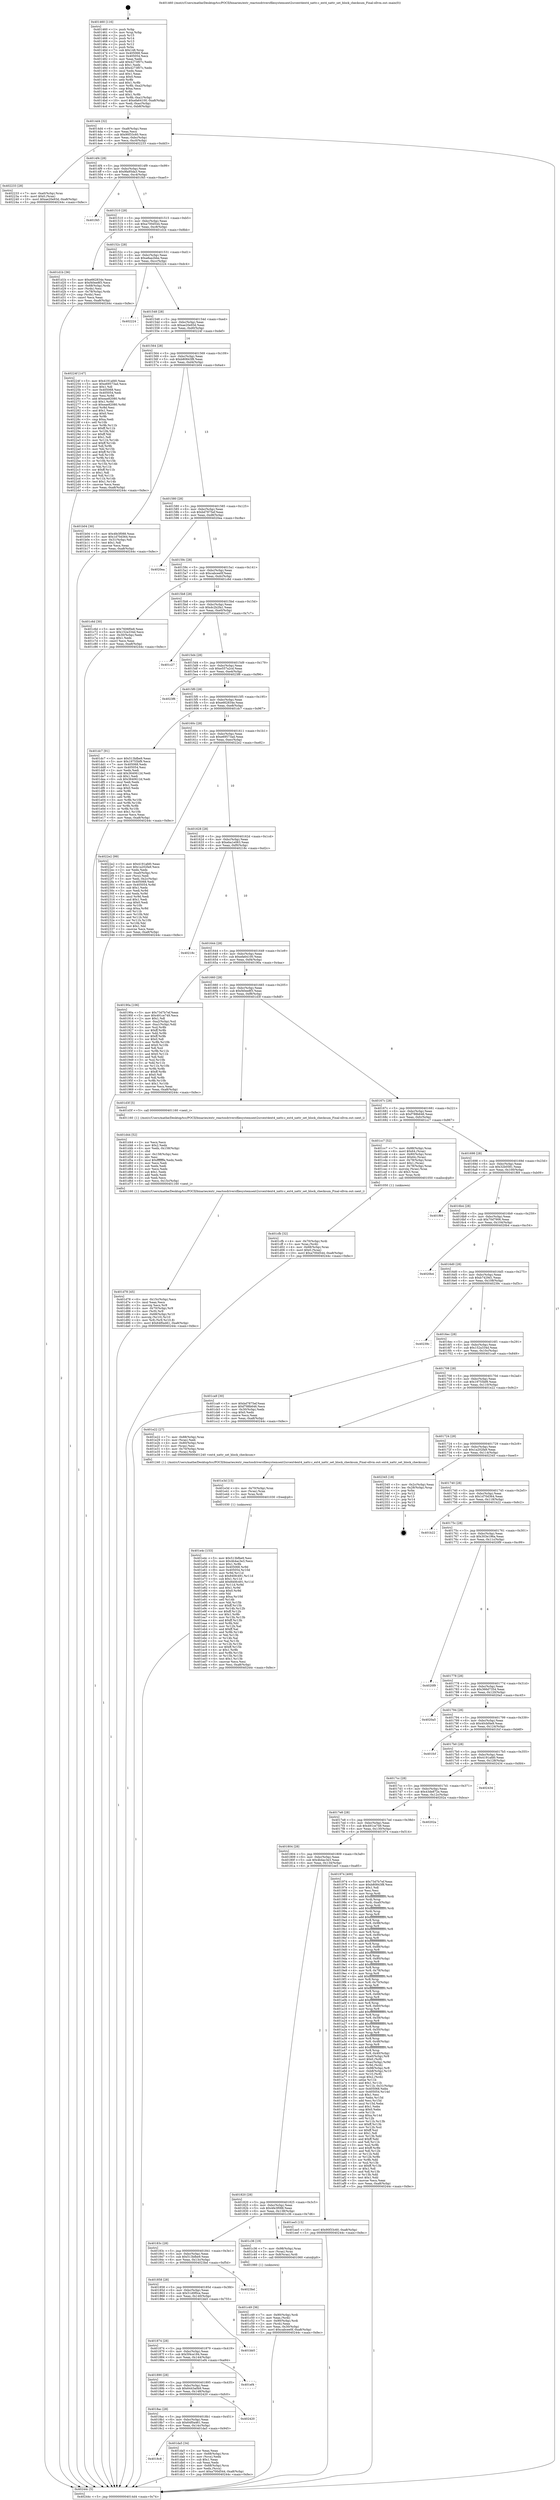digraph "0x401460" {
  label = "0x401460 (/mnt/c/Users/mathe/Desktop/tcc/POCII/binaries/extr_reactosdriversfilesystemsext2srcext4ext4_xattr.c_ext4_xattr_set_block_checksum_Final-ollvm.out::main(0))"
  labelloc = "t"
  node[shape=record]

  Entry [label="",width=0.3,height=0.3,shape=circle,fillcolor=black,style=filled]
  "0x4014d4" [label="{
     0x4014d4 [32]\l
     | [instrs]\l
     &nbsp;&nbsp;0x4014d4 \<+6\>: mov -0xa8(%rbp),%eax\l
     &nbsp;&nbsp;0x4014da \<+2\>: mov %eax,%ecx\l
     &nbsp;&nbsp;0x4014dc \<+6\>: sub $0x90f33c60,%ecx\l
     &nbsp;&nbsp;0x4014e2 \<+6\>: mov %eax,-0xbc(%rbp)\l
     &nbsp;&nbsp;0x4014e8 \<+6\>: mov %ecx,-0xc0(%rbp)\l
     &nbsp;&nbsp;0x4014ee \<+6\>: je 0000000000402233 \<main+0xdd3\>\l
  }"]
  "0x402233" [label="{
     0x402233 [28]\l
     | [instrs]\l
     &nbsp;&nbsp;0x402233 \<+7\>: mov -0xa0(%rbp),%rax\l
     &nbsp;&nbsp;0x40223a \<+6\>: movl $0x0,(%rax)\l
     &nbsp;&nbsp;0x402240 \<+10\>: movl $0xae20e93d,-0xa8(%rbp)\l
     &nbsp;&nbsp;0x40224a \<+5\>: jmp 000000000040244c \<main+0xfec\>\l
  }"]
  "0x4014f4" [label="{
     0x4014f4 [28]\l
     | [instrs]\l
     &nbsp;&nbsp;0x4014f4 \<+5\>: jmp 00000000004014f9 \<main+0x99\>\l
     &nbsp;&nbsp;0x4014f9 \<+6\>: mov -0xbc(%rbp),%eax\l
     &nbsp;&nbsp;0x4014ff \<+5\>: sub $0x9fa95da3,%eax\l
     &nbsp;&nbsp;0x401504 \<+6\>: mov %eax,-0xc4(%rbp)\l
     &nbsp;&nbsp;0x40150a \<+6\>: je 0000000000401f45 \<main+0xae5\>\l
  }"]
  Exit [label="",width=0.3,height=0.3,shape=circle,fillcolor=black,style=filled,peripheries=2]
  "0x401f45" [label="{
     0x401f45\l
  }", style=dashed]
  "0x401510" [label="{
     0x401510 [28]\l
     | [instrs]\l
     &nbsp;&nbsp;0x401510 \<+5\>: jmp 0000000000401515 \<main+0xb5\>\l
     &nbsp;&nbsp;0x401515 \<+6\>: mov -0xbc(%rbp),%eax\l
     &nbsp;&nbsp;0x40151b \<+5\>: sub $0xa700d544,%eax\l
     &nbsp;&nbsp;0x401520 \<+6\>: mov %eax,-0xc8(%rbp)\l
     &nbsp;&nbsp;0x401526 \<+6\>: je 0000000000401d1b \<main+0x8bb\>\l
  }"]
  "0x401e4c" [label="{
     0x401e4c [153]\l
     | [instrs]\l
     &nbsp;&nbsp;0x401e4c \<+5\>: mov $0x513bfbe9,%esi\l
     &nbsp;&nbsp;0x401e51 \<+5\>: mov $0x4b4ac3e3,%ecx\l
     &nbsp;&nbsp;0x401e56 \<+3\>: mov $0x1,%r8b\l
     &nbsp;&nbsp;0x401e59 \<+8\>: mov 0x405068,%r9d\l
     &nbsp;&nbsp;0x401e61 \<+8\>: mov 0x405054,%r10d\l
     &nbsp;&nbsp;0x401e69 \<+3\>: mov %r9d,%r11d\l
     &nbsp;&nbsp;0x401e6c \<+7\>: sub $0x840fc491,%r11d\l
     &nbsp;&nbsp;0x401e73 \<+4\>: sub $0x1,%r11d\l
     &nbsp;&nbsp;0x401e77 \<+7\>: add $0x840fc491,%r11d\l
     &nbsp;&nbsp;0x401e7e \<+4\>: imul %r11d,%r9d\l
     &nbsp;&nbsp;0x401e82 \<+4\>: and $0x1,%r9d\l
     &nbsp;&nbsp;0x401e86 \<+4\>: cmp $0x0,%r9d\l
     &nbsp;&nbsp;0x401e8a \<+3\>: sete %bl\l
     &nbsp;&nbsp;0x401e8d \<+4\>: cmp $0xa,%r10d\l
     &nbsp;&nbsp;0x401e91 \<+4\>: setl %r14b\l
     &nbsp;&nbsp;0x401e95 \<+3\>: mov %bl,%r15b\l
     &nbsp;&nbsp;0x401e98 \<+4\>: xor $0xff,%r15b\l
     &nbsp;&nbsp;0x401e9c \<+3\>: mov %r14b,%r12b\l
     &nbsp;&nbsp;0x401e9f \<+4\>: xor $0xff,%r12b\l
     &nbsp;&nbsp;0x401ea3 \<+4\>: xor $0x1,%r8b\l
     &nbsp;&nbsp;0x401ea7 \<+3\>: mov %r15b,%r13b\l
     &nbsp;&nbsp;0x401eaa \<+4\>: and $0xff,%r13b\l
     &nbsp;&nbsp;0x401eae \<+3\>: and %r8b,%bl\l
     &nbsp;&nbsp;0x401eb1 \<+3\>: mov %r12b,%al\l
     &nbsp;&nbsp;0x401eb4 \<+2\>: and $0xff,%al\l
     &nbsp;&nbsp;0x401eb6 \<+3\>: and %r8b,%r14b\l
     &nbsp;&nbsp;0x401eb9 \<+3\>: or %bl,%r13b\l
     &nbsp;&nbsp;0x401ebc \<+3\>: or %r14b,%al\l
     &nbsp;&nbsp;0x401ebf \<+3\>: xor %al,%r13b\l
     &nbsp;&nbsp;0x401ec2 \<+3\>: or %r12b,%r15b\l
     &nbsp;&nbsp;0x401ec5 \<+4\>: xor $0xff,%r15b\l
     &nbsp;&nbsp;0x401ec9 \<+4\>: or $0x1,%r8b\l
     &nbsp;&nbsp;0x401ecd \<+3\>: and %r8b,%r15b\l
     &nbsp;&nbsp;0x401ed0 \<+3\>: or %r15b,%r13b\l
     &nbsp;&nbsp;0x401ed3 \<+4\>: test $0x1,%r13b\l
     &nbsp;&nbsp;0x401ed7 \<+3\>: cmovne %ecx,%esi\l
     &nbsp;&nbsp;0x401eda \<+6\>: mov %esi,-0xa8(%rbp)\l
     &nbsp;&nbsp;0x401ee0 \<+5\>: jmp 000000000040244c \<main+0xfec\>\l
  }"]
  "0x401d1b" [label="{
     0x401d1b [36]\l
     | [instrs]\l
     &nbsp;&nbsp;0x401d1b \<+5\>: mov $0xe662834e,%eax\l
     &nbsp;&nbsp;0x401d20 \<+5\>: mov $0xf40ee8f3,%ecx\l
     &nbsp;&nbsp;0x401d25 \<+4\>: mov -0x68(%rbp),%rdx\l
     &nbsp;&nbsp;0x401d29 \<+2\>: mov (%rdx),%esi\l
     &nbsp;&nbsp;0x401d2b \<+4\>: mov -0x78(%rbp),%rdx\l
     &nbsp;&nbsp;0x401d2f \<+2\>: cmp (%rdx),%esi\l
     &nbsp;&nbsp;0x401d31 \<+3\>: cmovl %ecx,%eax\l
     &nbsp;&nbsp;0x401d34 \<+6\>: mov %eax,-0xa8(%rbp)\l
     &nbsp;&nbsp;0x401d3a \<+5\>: jmp 000000000040244c \<main+0xfec\>\l
  }"]
  "0x40152c" [label="{
     0x40152c [28]\l
     | [instrs]\l
     &nbsp;&nbsp;0x40152c \<+5\>: jmp 0000000000401531 \<main+0xd1\>\l
     &nbsp;&nbsp;0x401531 \<+6\>: mov -0xbc(%rbp),%eax\l
     &nbsp;&nbsp;0x401537 \<+5\>: sub $0xa8aa2bbe,%eax\l
     &nbsp;&nbsp;0x40153c \<+6\>: mov %eax,-0xcc(%rbp)\l
     &nbsp;&nbsp;0x401542 \<+6\>: je 0000000000402224 \<main+0xdc4\>\l
  }"]
  "0x401e3d" [label="{
     0x401e3d [15]\l
     | [instrs]\l
     &nbsp;&nbsp;0x401e3d \<+4\>: mov -0x70(%rbp),%rax\l
     &nbsp;&nbsp;0x401e41 \<+3\>: mov (%rax),%rax\l
     &nbsp;&nbsp;0x401e44 \<+3\>: mov %rax,%rdi\l
     &nbsp;&nbsp;0x401e47 \<+5\>: call 0000000000401030 \<free@plt\>\l
     | [calls]\l
     &nbsp;&nbsp;0x401030 \{1\} (unknown)\l
  }"]
  "0x402224" [label="{
     0x402224\l
  }", style=dashed]
  "0x401548" [label="{
     0x401548 [28]\l
     | [instrs]\l
     &nbsp;&nbsp;0x401548 \<+5\>: jmp 000000000040154d \<main+0xed\>\l
     &nbsp;&nbsp;0x40154d \<+6\>: mov -0xbc(%rbp),%eax\l
     &nbsp;&nbsp;0x401553 \<+5\>: sub $0xae20e93d,%eax\l
     &nbsp;&nbsp;0x401558 \<+6\>: mov %eax,-0xd0(%rbp)\l
     &nbsp;&nbsp;0x40155e \<+6\>: je 000000000040224f \<main+0xdef\>\l
  }"]
  "0x4018c8" [label="{
     0x4018c8\l
  }", style=dashed]
  "0x40224f" [label="{
     0x40224f [147]\l
     | [instrs]\l
     &nbsp;&nbsp;0x40224f \<+5\>: mov $0x4191afd0,%eax\l
     &nbsp;&nbsp;0x402254 \<+5\>: mov $0xe69573ad,%ecx\l
     &nbsp;&nbsp;0x402259 \<+2\>: mov $0x1,%dl\l
     &nbsp;&nbsp;0x40225b \<+7\>: mov 0x405068,%esi\l
     &nbsp;&nbsp;0x402262 \<+7\>: mov 0x405054,%edi\l
     &nbsp;&nbsp;0x402269 \<+3\>: mov %esi,%r8d\l
     &nbsp;&nbsp;0x40226c \<+7\>: add $0xeae82080,%r8d\l
     &nbsp;&nbsp;0x402273 \<+4\>: sub $0x1,%r8d\l
     &nbsp;&nbsp;0x402277 \<+7\>: sub $0xeae82080,%r8d\l
     &nbsp;&nbsp;0x40227e \<+4\>: imul %r8d,%esi\l
     &nbsp;&nbsp;0x402282 \<+3\>: and $0x1,%esi\l
     &nbsp;&nbsp;0x402285 \<+3\>: cmp $0x0,%esi\l
     &nbsp;&nbsp;0x402288 \<+4\>: sete %r9b\l
     &nbsp;&nbsp;0x40228c \<+3\>: cmp $0xa,%edi\l
     &nbsp;&nbsp;0x40228f \<+4\>: setl %r10b\l
     &nbsp;&nbsp;0x402293 \<+3\>: mov %r9b,%r11b\l
     &nbsp;&nbsp;0x402296 \<+4\>: xor $0xff,%r11b\l
     &nbsp;&nbsp;0x40229a \<+3\>: mov %r10b,%bl\l
     &nbsp;&nbsp;0x40229d \<+3\>: xor $0xff,%bl\l
     &nbsp;&nbsp;0x4022a0 \<+3\>: xor $0x1,%dl\l
     &nbsp;&nbsp;0x4022a3 \<+3\>: mov %r11b,%r14b\l
     &nbsp;&nbsp;0x4022a6 \<+4\>: and $0xff,%r14b\l
     &nbsp;&nbsp;0x4022aa \<+3\>: and %dl,%r9b\l
     &nbsp;&nbsp;0x4022ad \<+3\>: mov %bl,%r15b\l
     &nbsp;&nbsp;0x4022b0 \<+4\>: and $0xff,%r15b\l
     &nbsp;&nbsp;0x4022b4 \<+3\>: and %dl,%r10b\l
     &nbsp;&nbsp;0x4022b7 \<+3\>: or %r9b,%r14b\l
     &nbsp;&nbsp;0x4022ba \<+3\>: or %r10b,%r15b\l
     &nbsp;&nbsp;0x4022bd \<+3\>: xor %r15b,%r14b\l
     &nbsp;&nbsp;0x4022c0 \<+3\>: or %bl,%r11b\l
     &nbsp;&nbsp;0x4022c3 \<+4\>: xor $0xff,%r11b\l
     &nbsp;&nbsp;0x4022c7 \<+3\>: or $0x1,%dl\l
     &nbsp;&nbsp;0x4022ca \<+3\>: and %dl,%r11b\l
     &nbsp;&nbsp;0x4022cd \<+3\>: or %r11b,%r14b\l
     &nbsp;&nbsp;0x4022d0 \<+4\>: test $0x1,%r14b\l
     &nbsp;&nbsp;0x4022d4 \<+3\>: cmovne %ecx,%eax\l
     &nbsp;&nbsp;0x4022d7 \<+6\>: mov %eax,-0xa8(%rbp)\l
     &nbsp;&nbsp;0x4022dd \<+5\>: jmp 000000000040244c \<main+0xfec\>\l
  }"]
  "0x401564" [label="{
     0x401564 [28]\l
     | [instrs]\l
     &nbsp;&nbsp;0x401564 \<+5\>: jmp 0000000000401569 \<main+0x109\>\l
     &nbsp;&nbsp;0x401569 \<+6\>: mov -0xbc(%rbp),%eax\l
     &nbsp;&nbsp;0x40156f \<+5\>: sub $0xb80843f8,%eax\l
     &nbsp;&nbsp;0x401574 \<+6\>: mov %eax,-0xd4(%rbp)\l
     &nbsp;&nbsp;0x40157a \<+6\>: je 0000000000401b04 \<main+0x6a4\>\l
  }"]
  "0x401da5" [label="{
     0x401da5 [34]\l
     | [instrs]\l
     &nbsp;&nbsp;0x401da5 \<+2\>: xor %eax,%eax\l
     &nbsp;&nbsp;0x401da7 \<+4\>: mov -0x68(%rbp),%rcx\l
     &nbsp;&nbsp;0x401dab \<+2\>: mov (%rcx),%edx\l
     &nbsp;&nbsp;0x401dad \<+3\>: sub $0x1,%eax\l
     &nbsp;&nbsp;0x401db0 \<+2\>: sub %eax,%edx\l
     &nbsp;&nbsp;0x401db2 \<+4\>: mov -0x68(%rbp),%rcx\l
     &nbsp;&nbsp;0x401db6 \<+2\>: mov %edx,(%rcx)\l
     &nbsp;&nbsp;0x401db8 \<+10\>: movl $0xa700d544,-0xa8(%rbp)\l
     &nbsp;&nbsp;0x401dc2 \<+5\>: jmp 000000000040244c \<main+0xfec\>\l
  }"]
  "0x401b04" [label="{
     0x401b04 [30]\l
     | [instrs]\l
     &nbsp;&nbsp;0x401b04 \<+5\>: mov $0x4fe3f088,%eax\l
     &nbsp;&nbsp;0x401b09 \<+5\>: mov $0x1d70d364,%ecx\l
     &nbsp;&nbsp;0x401b0e \<+3\>: mov -0x31(%rbp),%dl\l
     &nbsp;&nbsp;0x401b11 \<+3\>: test $0x1,%dl\l
     &nbsp;&nbsp;0x401b14 \<+3\>: cmovne %ecx,%eax\l
     &nbsp;&nbsp;0x401b17 \<+6\>: mov %eax,-0xa8(%rbp)\l
     &nbsp;&nbsp;0x401b1d \<+5\>: jmp 000000000040244c \<main+0xfec\>\l
  }"]
  "0x401580" [label="{
     0x401580 [28]\l
     | [instrs]\l
     &nbsp;&nbsp;0x401580 \<+5\>: jmp 0000000000401585 \<main+0x125\>\l
     &nbsp;&nbsp;0x401585 \<+6\>: mov -0xbc(%rbp),%eax\l
     &nbsp;&nbsp;0x40158b \<+5\>: sub $0xbd7875ef,%eax\l
     &nbsp;&nbsp;0x401590 \<+6\>: mov %eax,-0xd8(%rbp)\l
     &nbsp;&nbsp;0x401596 \<+6\>: je 00000000004020ea \<main+0xc8a\>\l
  }"]
  "0x4018ac" [label="{
     0x4018ac [28]\l
     | [instrs]\l
     &nbsp;&nbsp;0x4018ac \<+5\>: jmp 00000000004018b1 \<main+0x451\>\l
     &nbsp;&nbsp;0x4018b1 \<+6\>: mov -0xbc(%rbp),%eax\l
     &nbsp;&nbsp;0x4018b7 \<+5\>: sub $0x64f0a461,%eax\l
     &nbsp;&nbsp;0x4018bc \<+6\>: mov %eax,-0x14c(%rbp)\l
     &nbsp;&nbsp;0x4018c2 \<+6\>: je 0000000000401da5 \<main+0x945\>\l
  }"]
  "0x4020ea" [label="{
     0x4020ea\l
  }", style=dashed]
  "0x40159c" [label="{
     0x40159c [28]\l
     | [instrs]\l
     &nbsp;&nbsp;0x40159c \<+5\>: jmp 00000000004015a1 \<main+0x141\>\l
     &nbsp;&nbsp;0x4015a1 \<+6\>: mov -0xbc(%rbp),%eax\l
     &nbsp;&nbsp;0x4015a7 \<+5\>: sub $0xcabcee0f,%eax\l
     &nbsp;&nbsp;0x4015ac \<+6\>: mov %eax,-0xdc(%rbp)\l
     &nbsp;&nbsp;0x4015b2 \<+6\>: je 0000000000401c6d \<main+0x80d\>\l
  }"]
  "0x402420" [label="{
     0x402420\l
  }", style=dashed]
  "0x401c6d" [label="{
     0x401c6d [30]\l
     | [instrs]\l
     &nbsp;&nbsp;0x401c6d \<+5\>: mov $0x7606f0e8,%eax\l
     &nbsp;&nbsp;0x401c72 \<+5\>: mov $0x152a334d,%ecx\l
     &nbsp;&nbsp;0x401c77 \<+3\>: mov -0x30(%rbp),%edx\l
     &nbsp;&nbsp;0x401c7a \<+3\>: cmp $0x1,%edx\l
     &nbsp;&nbsp;0x401c7d \<+3\>: cmovl %ecx,%eax\l
     &nbsp;&nbsp;0x401c80 \<+6\>: mov %eax,-0xa8(%rbp)\l
     &nbsp;&nbsp;0x401c86 \<+5\>: jmp 000000000040244c \<main+0xfec\>\l
  }"]
  "0x4015b8" [label="{
     0x4015b8 [28]\l
     | [instrs]\l
     &nbsp;&nbsp;0x4015b8 \<+5\>: jmp 00000000004015bd \<main+0x15d\>\l
     &nbsp;&nbsp;0x4015bd \<+6\>: mov -0xbc(%rbp),%eax\l
     &nbsp;&nbsp;0x4015c3 \<+5\>: sub $0xdc2b2fa1,%eax\l
     &nbsp;&nbsp;0x4015c8 \<+6\>: mov %eax,-0xe0(%rbp)\l
     &nbsp;&nbsp;0x4015ce \<+6\>: je 0000000000401c27 \<main+0x7c7\>\l
  }"]
  "0x401890" [label="{
     0x401890 [28]\l
     | [instrs]\l
     &nbsp;&nbsp;0x401890 \<+5\>: jmp 0000000000401895 \<main+0x435\>\l
     &nbsp;&nbsp;0x401895 \<+6\>: mov -0xbc(%rbp),%eax\l
     &nbsp;&nbsp;0x40189b \<+5\>: sub $0x6443a0b9,%eax\l
     &nbsp;&nbsp;0x4018a0 \<+6\>: mov %eax,-0x148(%rbp)\l
     &nbsp;&nbsp;0x4018a6 \<+6\>: je 0000000000402420 \<main+0xfc0\>\l
  }"]
  "0x401c27" [label="{
     0x401c27\l
  }", style=dashed]
  "0x4015d4" [label="{
     0x4015d4 [28]\l
     | [instrs]\l
     &nbsp;&nbsp;0x4015d4 \<+5\>: jmp 00000000004015d9 \<main+0x179\>\l
     &nbsp;&nbsp;0x4015d9 \<+6\>: mov -0xbc(%rbp),%eax\l
     &nbsp;&nbsp;0x4015df \<+5\>: sub $0xe557a2cd,%eax\l
     &nbsp;&nbsp;0x4015e4 \<+6\>: mov %eax,-0xe4(%rbp)\l
     &nbsp;&nbsp;0x4015ea \<+6\>: je 00000000004023f6 \<main+0xf96\>\l
  }"]
  "0x401ef4" [label="{
     0x401ef4\l
  }", style=dashed]
  "0x4023f6" [label="{
     0x4023f6\l
  }", style=dashed]
  "0x4015f0" [label="{
     0x4015f0 [28]\l
     | [instrs]\l
     &nbsp;&nbsp;0x4015f0 \<+5\>: jmp 00000000004015f5 \<main+0x195\>\l
     &nbsp;&nbsp;0x4015f5 \<+6\>: mov -0xbc(%rbp),%eax\l
     &nbsp;&nbsp;0x4015fb \<+5\>: sub $0xe662834e,%eax\l
     &nbsp;&nbsp;0x401600 \<+6\>: mov %eax,-0xe8(%rbp)\l
     &nbsp;&nbsp;0x401606 \<+6\>: je 0000000000401dc7 \<main+0x967\>\l
  }"]
  "0x401874" [label="{
     0x401874 [28]\l
     | [instrs]\l
     &nbsp;&nbsp;0x401874 \<+5\>: jmp 0000000000401879 \<main+0x419\>\l
     &nbsp;&nbsp;0x401879 \<+6\>: mov -0xbc(%rbp),%eax\l
     &nbsp;&nbsp;0x40187f \<+5\>: sub $0x5f4ce184,%eax\l
     &nbsp;&nbsp;0x401884 \<+6\>: mov %eax,-0x144(%rbp)\l
     &nbsp;&nbsp;0x40188a \<+6\>: je 0000000000401ef4 \<main+0xa94\>\l
  }"]
  "0x401dc7" [label="{
     0x401dc7 [91]\l
     | [instrs]\l
     &nbsp;&nbsp;0x401dc7 \<+5\>: mov $0x513bfbe9,%eax\l
     &nbsp;&nbsp;0x401dcc \<+5\>: mov $0x19755bf9,%ecx\l
     &nbsp;&nbsp;0x401dd1 \<+7\>: mov 0x405068,%edx\l
     &nbsp;&nbsp;0x401dd8 \<+7\>: mov 0x405054,%esi\l
     &nbsp;&nbsp;0x401ddf \<+2\>: mov %edx,%edi\l
     &nbsp;&nbsp;0x401de1 \<+6\>: add $0x3640612d,%edi\l
     &nbsp;&nbsp;0x401de7 \<+3\>: sub $0x1,%edi\l
     &nbsp;&nbsp;0x401dea \<+6\>: sub $0x3640612d,%edi\l
     &nbsp;&nbsp;0x401df0 \<+3\>: imul %edi,%edx\l
     &nbsp;&nbsp;0x401df3 \<+3\>: and $0x1,%edx\l
     &nbsp;&nbsp;0x401df6 \<+3\>: cmp $0x0,%edx\l
     &nbsp;&nbsp;0x401df9 \<+4\>: sete %r8b\l
     &nbsp;&nbsp;0x401dfd \<+3\>: cmp $0xa,%esi\l
     &nbsp;&nbsp;0x401e00 \<+4\>: setl %r9b\l
     &nbsp;&nbsp;0x401e04 \<+3\>: mov %r8b,%r10b\l
     &nbsp;&nbsp;0x401e07 \<+3\>: and %r9b,%r10b\l
     &nbsp;&nbsp;0x401e0a \<+3\>: xor %r9b,%r8b\l
     &nbsp;&nbsp;0x401e0d \<+3\>: or %r8b,%r10b\l
     &nbsp;&nbsp;0x401e10 \<+4\>: test $0x1,%r10b\l
     &nbsp;&nbsp;0x401e14 \<+3\>: cmovne %ecx,%eax\l
     &nbsp;&nbsp;0x401e17 \<+6\>: mov %eax,-0xa8(%rbp)\l
     &nbsp;&nbsp;0x401e1d \<+5\>: jmp 000000000040244c \<main+0xfec\>\l
  }"]
  "0x40160c" [label="{
     0x40160c [28]\l
     | [instrs]\l
     &nbsp;&nbsp;0x40160c \<+5\>: jmp 0000000000401611 \<main+0x1b1\>\l
     &nbsp;&nbsp;0x401611 \<+6\>: mov -0xbc(%rbp),%eax\l
     &nbsp;&nbsp;0x401617 \<+5\>: sub $0xe69573ad,%eax\l
     &nbsp;&nbsp;0x40161c \<+6\>: mov %eax,-0xec(%rbp)\l
     &nbsp;&nbsp;0x401622 \<+6\>: je 00000000004022e2 \<main+0xe82\>\l
  }"]
  "0x401bb5" [label="{
     0x401bb5\l
  }", style=dashed]
  "0x4022e2" [label="{
     0x4022e2 [99]\l
     | [instrs]\l
     &nbsp;&nbsp;0x4022e2 \<+5\>: mov $0x4191afd0,%eax\l
     &nbsp;&nbsp;0x4022e7 \<+5\>: mov $0x1a202fa9,%ecx\l
     &nbsp;&nbsp;0x4022ec \<+2\>: xor %edx,%edx\l
     &nbsp;&nbsp;0x4022ee \<+7\>: mov -0xa0(%rbp),%rsi\l
     &nbsp;&nbsp;0x4022f5 \<+2\>: mov (%rsi),%edi\l
     &nbsp;&nbsp;0x4022f7 \<+3\>: mov %edi,-0x2c(%rbp)\l
     &nbsp;&nbsp;0x4022fa \<+7\>: mov 0x405068,%edi\l
     &nbsp;&nbsp;0x402301 \<+8\>: mov 0x405054,%r8d\l
     &nbsp;&nbsp;0x402309 \<+3\>: sub $0x1,%edx\l
     &nbsp;&nbsp;0x40230c \<+3\>: mov %edi,%r9d\l
     &nbsp;&nbsp;0x40230f \<+3\>: add %edx,%r9d\l
     &nbsp;&nbsp;0x402312 \<+4\>: imul %r9d,%edi\l
     &nbsp;&nbsp;0x402316 \<+3\>: and $0x1,%edi\l
     &nbsp;&nbsp;0x402319 \<+3\>: cmp $0x0,%edi\l
     &nbsp;&nbsp;0x40231c \<+4\>: sete %r10b\l
     &nbsp;&nbsp;0x402320 \<+4\>: cmp $0xa,%r8d\l
     &nbsp;&nbsp;0x402324 \<+4\>: setl %r11b\l
     &nbsp;&nbsp;0x402328 \<+3\>: mov %r10b,%bl\l
     &nbsp;&nbsp;0x40232b \<+3\>: and %r11b,%bl\l
     &nbsp;&nbsp;0x40232e \<+3\>: xor %r11b,%r10b\l
     &nbsp;&nbsp;0x402331 \<+3\>: or %r10b,%bl\l
     &nbsp;&nbsp;0x402334 \<+3\>: test $0x1,%bl\l
     &nbsp;&nbsp;0x402337 \<+3\>: cmovne %ecx,%eax\l
     &nbsp;&nbsp;0x40233a \<+6\>: mov %eax,-0xa8(%rbp)\l
     &nbsp;&nbsp;0x402340 \<+5\>: jmp 000000000040244c \<main+0xfec\>\l
  }"]
  "0x401628" [label="{
     0x401628 [28]\l
     | [instrs]\l
     &nbsp;&nbsp;0x401628 \<+5\>: jmp 000000000040162d \<main+0x1cd\>\l
     &nbsp;&nbsp;0x40162d \<+6\>: mov -0xbc(%rbp),%eax\l
     &nbsp;&nbsp;0x401633 \<+5\>: sub $0xeba1e063,%eax\l
     &nbsp;&nbsp;0x401638 \<+6\>: mov %eax,-0xf0(%rbp)\l
     &nbsp;&nbsp;0x40163e \<+6\>: je 000000000040218c \<main+0xd2c\>\l
  }"]
  "0x401858" [label="{
     0x401858 [28]\l
     | [instrs]\l
     &nbsp;&nbsp;0x401858 \<+5\>: jmp 000000000040185d \<main+0x3fd\>\l
     &nbsp;&nbsp;0x40185d \<+6\>: mov -0xbc(%rbp),%eax\l
     &nbsp;&nbsp;0x401863 \<+5\>: sub $0x51d0f0ce,%eax\l
     &nbsp;&nbsp;0x401868 \<+6\>: mov %eax,-0x140(%rbp)\l
     &nbsp;&nbsp;0x40186e \<+6\>: je 0000000000401bb5 \<main+0x755\>\l
  }"]
  "0x40218c" [label="{
     0x40218c\l
  }", style=dashed]
  "0x401644" [label="{
     0x401644 [28]\l
     | [instrs]\l
     &nbsp;&nbsp;0x401644 \<+5\>: jmp 0000000000401649 \<main+0x1e9\>\l
     &nbsp;&nbsp;0x401649 \<+6\>: mov -0xbc(%rbp),%eax\l
     &nbsp;&nbsp;0x40164f \<+5\>: sub $0xefa64100,%eax\l
     &nbsp;&nbsp;0x401654 \<+6\>: mov %eax,-0xf4(%rbp)\l
     &nbsp;&nbsp;0x40165a \<+6\>: je 000000000040190a \<main+0x4aa\>\l
  }"]
  "0x4023bd" [label="{
     0x4023bd\l
  }", style=dashed]
  "0x40190a" [label="{
     0x40190a [106]\l
     | [instrs]\l
     &nbsp;&nbsp;0x40190a \<+5\>: mov $0x73d7b7ef,%eax\l
     &nbsp;&nbsp;0x40190f \<+5\>: mov $0x491ce749,%ecx\l
     &nbsp;&nbsp;0x401914 \<+2\>: mov $0x1,%dl\l
     &nbsp;&nbsp;0x401916 \<+7\>: mov -0xa2(%rbp),%sil\l
     &nbsp;&nbsp;0x40191d \<+7\>: mov -0xa1(%rbp),%dil\l
     &nbsp;&nbsp;0x401924 \<+3\>: mov %sil,%r8b\l
     &nbsp;&nbsp;0x401927 \<+4\>: xor $0xff,%r8b\l
     &nbsp;&nbsp;0x40192b \<+3\>: mov %dil,%r9b\l
     &nbsp;&nbsp;0x40192e \<+4\>: xor $0xff,%r9b\l
     &nbsp;&nbsp;0x401932 \<+3\>: xor $0x0,%dl\l
     &nbsp;&nbsp;0x401935 \<+3\>: mov %r8b,%r10b\l
     &nbsp;&nbsp;0x401938 \<+4\>: and $0x0,%r10b\l
     &nbsp;&nbsp;0x40193c \<+3\>: and %dl,%sil\l
     &nbsp;&nbsp;0x40193f \<+3\>: mov %r9b,%r11b\l
     &nbsp;&nbsp;0x401942 \<+4\>: and $0x0,%r11b\l
     &nbsp;&nbsp;0x401946 \<+3\>: and %dl,%dil\l
     &nbsp;&nbsp;0x401949 \<+3\>: or %sil,%r10b\l
     &nbsp;&nbsp;0x40194c \<+3\>: or %dil,%r11b\l
     &nbsp;&nbsp;0x40194f \<+3\>: xor %r11b,%r10b\l
     &nbsp;&nbsp;0x401952 \<+3\>: or %r9b,%r8b\l
     &nbsp;&nbsp;0x401955 \<+4\>: xor $0xff,%r8b\l
     &nbsp;&nbsp;0x401959 \<+3\>: or $0x0,%dl\l
     &nbsp;&nbsp;0x40195c \<+3\>: and %dl,%r8b\l
     &nbsp;&nbsp;0x40195f \<+3\>: or %r8b,%r10b\l
     &nbsp;&nbsp;0x401962 \<+4\>: test $0x1,%r10b\l
     &nbsp;&nbsp;0x401966 \<+3\>: cmovne %ecx,%eax\l
     &nbsp;&nbsp;0x401969 \<+6\>: mov %eax,-0xa8(%rbp)\l
     &nbsp;&nbsp;0x40196f \<+5\>: jmp 000000000040244c \<main+0xfec\>\l
  }"]
  "0x401660" [label="{
     0x401660 [28]\l
     | [instrs]\l
     &nbsp;&nbsp;0x401660 \<+5\>: jmp 0000000000401665 \<main+0x205\>\l
     &nbsp;&nbsp;0x401665 \<+6\>: mov -0xbc(%rbp),%eax\l
     &nbsp;&nbsp;0x40166b \<+5\>: sub $0xf40ee8f3,%eax\l
     &nbsp;&nbsp;0x401670 \<+6\>: mov %eax,-0xf8(%rbp)\l
     &nbsp;&nbsp;0x401676 \<+6\>: je 0000000000401d3f \<main+0x8df\>\l
  }"]
  "0x40244c" [label="{
     0x40244c [5]\l
     | [instrs]\l
     &nbsp;&nbsp;0x40244c \<+5\>: jmp 00000000004014d4 \<main+0x74\>\l
  }"]
  "0x401460" [label="{
     0x401460 [116]\l
     | [instrs]\l
     &nbsp;&nbsp;0x401460 \<+1\>: push %rbp\l
     &nbsp;&nbsp;0x401461 \<+3\>: mov %rsp,%rbp\l
     &nbsp;&nbsp;0x401464 \<+2\>: push %r15\l
     &nbsp;&nbsp;0x401466 \<+2\>: push %r14\l
     &nbsp;&nbsp;0x401468 \<+2\>: push %r13\l
     &nbsp;&nbsp;0x40146a \<+2\>: push %r12\l
     &nbsp;&nbsp;0x40146c \<+1\>: push %rbx\l
     &nbsp;&nbsp;0x40146d \<+7\>: sub $0x148,%rsp\l
     &nbsp;&nbsp;0x401474 \<+7\>: mov 0x405068,%eax\l
     &nbsp;&nbsp;0x40147b \<+7\>: mov 0x405054,%ecx\l
     &nbsp;&nbsp;0x401482 \<+2\>: mov %eax,%edx\l
     &nbsp;&nbsp;0x401484 \<+6\>: add $0x4273f07c,%edx\l
     &nbsp;&nbsp;0x40148a \<+3\>: sub $0x1,%edx\l
     &nbsp;&nbsp;0x40148d \<+6\>: sub $0x4273f07c,%edx\l
     &nbsp;&nbsp;0x401493 \<+3\>: imul %edx,%eax\l
     &nbsp;&nbsp;0x401496 \<+3\>: and $0x1,%eax\l
     &nbsp;&nbsp;0x401499 \<+3\>: cmp $0x0,%eax\l
     &nbsp;&nbsp;0x40149c \<+4\>: sete %r8b\l
     &nbsp;&nbsp;0x4014a0 \<+4\>: and $0x1,%r8b\l
     &nbsp;&nbsp;0x4014a4 \<+7\>: mov %r8b,-0xa2(%rbp)\l
     &nbsp;&nbsp;0x4014ab \<+3\>: cmp $0xa,%ecx\l
     &nbsp;&nbsp;0x4014ae \<+4\>: setl %r8b\l
     &nbsp;&nbsp;0x4014b2 \<+4\>: and $0x1,%r8b\l
     &nbsp;&nbsp;0x4014b6 \<+7\>: mov %r8b,-0xa1(%rbp)\l
     &nbsp;&nbsp;0x4014bd \<+10\>: movl $0xefa64100,-0xa8(%rbp)\l
     &nbsp;&nbsp;0x4014c7 \<+6\>: mov %edi,-0xac(%rbp)\l
     &nbsp;&nbsp;0x4014cd \<+7\>: mov %rsi,-0xb8(%rbp)\l
  }"]
  "0x401d78" [label="{
     0x401d78 [45]\l
     | [instrs]\l
     &nbsp;&nbsp;0x401d78 \<+6\>: mov -0x15c(%rbp),%ecx\l
     &nbsp;&nbsp;0x401d7e \<+3\>: imul %eax,%ecx\l
     &nbsp;&nbsp;0x401d81 \<+3\>: movslq %ecx,%r8\l
     &nbsp;&nbsp;0x401d84 \<+4\>: mov -0x70(%rbp),%r9\l
     &nbsp;&nbsp;0x401d88 \<+3\>: mov (%r9),%r9\l
     &nbsp;&nbsp;0x401d8b \<+4\>: mov -0x68(%rbp),%r10\l
     &nbsp;&nbsp;0x401d8f \<+3\>: movslq (%r10),%r10\l
     &nbsp;&nbsp;0x401d92 \<+4\>: mov %r8,(%r9,%r10,8)\l
     &nbsp;&nbsp;0x401d96 \<+10\>: movl $0x64f0a461,-0xa8(%rbp)\l
     &nbsp;&nbsp;0x401da0 \<+5\>: jmp 000000000040244c \<main+0xfec\>\l
  }"]
  "0x401d3f" [label="{
     0x401d3f [5]\l
     | [instrs]\l
     &nbsp;&nbsp;0x401d3f \<+5\>: call 0000000000401160 \<next_i\>\l
     | [calls]\l
     &nbsp;&nbsp;0x401160 \{1\} (/mnt/c/Users/mathe/Desktop/tcc/POCII/binaries/extr_reactosdriversfilesystemsext2srcext4ext4_xattr.c_ext4_xattr_set_block_checksum_Final-ollvm.out::next_i)\l
  }"]
  "0x40167c" [label="{
     0x40167c [28]\l
     | [instrs]\l
     &nbsp;&nbsp;0x40167c \<+5\>: jmp 0000000000401681 \<main+0x221\>\l
     &nbsp;&nbsp;0x401681 \<+6\>: mov -0xbc(%rbp),%eax\l
     &nbsp;&nbsp;0x401687 \<+5\>: sub $0xf788b646,%eax\l
     &nbsp;&nbsp;0x40168c \<+6\>: mov %eax,-0xfc(%rbp)\l
     &nbsp;&nbsp;0x401692 \<+6\>: je 0000000000401cc7 \<main+0x867\>\l
  }"]
  "0x401d44" [label="{
     0x401d44 [52]\l
     | [instrs]\l
     &nbsp;&nbsp;0x401d44 \<+2\>: xor %ecx,%ecx\l
     &nbsp;&nbsp;0x401d46 \<+5\>: mov $0x2,%edx\l
     &nbsp;&nbsp;0x401d4b \<+6\>: mov %edx,-0x158(%rbp)\l
     &nbsp;&nbsp;0x401d51 \<+1\>: cltd\l
     &nbsp;&nbsp;0x401d52 \<+6\>: mov -0x158(%rbp),%esi\l
     &nbsp;&nbsp;0x401d58 \<+2\>: idiv %esi\l
     &nbsp;&nbsp;0x401d5a \<+6\>: imul $0xfffffffe,%edx,%edx\l
     &nbsp;&nbsp;0x401d60 \<+2\>: mov %ecx,%edi\l
     &nbsp;&nbsp;0x401d62 \<+2\>: sub %edx,%edi\l
     &nbsp;&nbsp;0x401d64 \<+2\>: mov %ecx,%edx\l
     &nbsp;&nbsp;0x401d66 \<+3\>: sub $0x1,%edx\l
     &nbsp;&nbsp;0x401d69 \<+2\>: add %edx,%edi\l
     &nbsp;&nbsp;0x401d6b \<+2\>: sub %edi,%ecx\l
     &nbsp;&nbsp;0x401d6d \<+6\>: mov %ecx,-0x15c(%rbp)\l
     &nbsp;&nbsp;0x401d73 \<+5\>: call 0000000000401160 \<next_i\>\l
     | [calls]\l
     &nbsp;&nbsp;0x401160 \{1\} (/mnt/c/Users/mathe/Desktop/tcc/POCII/binaries/extr_reactosdriversfilesystemsext2srcext4ext4_xattr.c_ext4_xattr_set_block_checksum_Final-ollvm.out::next_i)\l
  }"]
  "0x401cc7" [label="{
     0x401cc7 [52]\l
     | [instrs]\l
     &nbsp;&nbsp;0x401cc7 \<+7\>: mov -0x88(%rbp),%rax\l
     &nbsp;&nbsp;0x401cce \<+6\>: movl $0x64,(%rax)\l
     &nbsp;&nbsp;0x401cd4 \<+4\>: mov -0x80(%rbp),%rax\l
     &nbsp;&nbsp;0x401cd8 \<+6\>: movl $0x64,(%rax)\l
     &nbsp;&nbsp;0x401cde \<+4\>: mov -0x78(%rbp),%rax\l
     &nbsp;&nbsp;0x401ce2 \<+6\>: movl $0x1,(%rax)\l
     &nbsp;&nbsp;0x401ce8 \<+4\>: mov -0x78(%rbp),%rax\l
     &nbsp;&nbsp;0x401cec \<+3\>: movslq (%rax),%rax\l
     &nbsp;&nbsp;0x401cef \<+4\>: shl $0x3,%rax\l
     &nbsp;&nbsp;0x401cf3 \<+3\>: mov %rax,%rdi\l
     &nbsp;&nbsp;0x401cf6 \<+5\>: call 0000000000401050 \<malloc@plt\>\l
     | [calls]\l
     &nbsp;&nbsp;0x401050 \{1\} (unknown)\l
  }"]
  "0x401698" [label="{
     0x401698 [28]\l
     | [instrs]\l
     &nbsp;&nbsp;0x401698 \<+5\>: jmp 000000000040169d \<main+0x23d\>\l
     &nbsp;&nbsp;0x40169d \<+6\>: mov -0xbc(%rbp),%eax\l
     &nbsp;&nbsp;0x4016a3 \<+5\>: sub $0x32b0581,%eax\l
     &nbsp;&nbsp;0x4016a8 \<+6\>: mov %eax,-0x100(%rbp)\l
     &nbsp;&nbsp;0x4016ae \<+6\>: je 0000000000401f69 \<main+0xb09\>\l
  }"]
  "0x401cfb" [label="{
     0x401cfb [32]\l
     | [instrs]\l
     &nbsp;&nbsp;0x401cfb \<+4\>: mov -0x70(%rbp),%rdi\l
     &nbsp;&nbsp;0x401cff \<+3\>: mov %rax,(%rdi)\l
     &nbsp;&nbsp;0x401d02 \<+4\>: mov -0x68(%rbp),%rax\l
     &nbsp;&nbsp;0x401d06 \<+6\>: movl $0x0,(%rax)\l
     &nbsp;&nbsp;0x401d0c \<+10\>: movl $0xa700d544,-0xa8(%rbp)\l
     &nbsp;&nbsp;0x401d16 \<+5\>: jmp 000000000040244c \<main+0xfec\>\l
  }"]
  "0x401f69" [label="{
     0x401f69\l
  }", style=dashed]
  "0x4016b4" [label="{
     0x4016b4 [28]\l
     | [instrs]\l
     &nbsp;&nbsp;0x4016b4 \<+5\>: jmp 00000000004016b9 \<main+0x259\>\l
     &nbsp;&nbsp;0x4016b9 \<+6\>: mov -0xbc(%rbp),%eax\l
     &nbsp;&nbsp;0x4016bf \<+5\>: sub $0x70d7906,%eax\l
     &nbsp;&nbsp;0x4016c4 \<+6\>: mov %eax,-0x104(%rbp)\l
     &nbsp;&nbsp;0x4016ca \<+6\>: je 00000000004020b4 \<main+0xc54\>\l
  }"]
  "0x401c49" [label="{
     0x401c49 [36]\l
     | [instrs]\l
     &nbsp;&nbsp;0x401c49 \<+7\>: mov -0x90(%rbp),%rdi\l
     &nbsp;&nbsp;0x401c50 \<+2\>: mov %eax,(%rdi)\l
     &nbsp;&nbsp;0x401c52 \<+7\>: mov -0x90(%rbp),%rdi\l
     &nbsp;&nbsp;0x401c59 \<+2\>: mov (%rdi),%eax\l
     &nbsp;&nbsp;0x401c5b \<+3\>: mov %eax,-0x30(%rbp)\l
     &nbsp;&nbsp;0x401c5e \<+10\>: movl $0xcabcee0f,-0xa8(%rbp)\l
     &nbsp;&nbsp;0x401c68 \<+5\>: jmp 000000000040244c \<main+0xfec\>\l
  }"]
  "0x4020b4" [label="{
     0x4020b4\l
  }", style=dashed]
  "0x4016d0" [label="{
     0x4016d0 [28]\l
     | [instrs]\l
     &nbsp;&nbsp;0x4016d0 \<+5\>: jmp 00000000004016d5 \<main+0x275\>\l
     &nbsp;&nbsp;0x4016d5 \<+6\>: mov -0xbc(%rbp),%eax\l
     &nbsp;&nbsp;0x4016db \<+5\>: sub $0xb7429d1,%eax\l
     &nbsp;&nbsp;0x4016e0 \<+6\>: mov %eax,-0x108(%rbp)\l
     &nbsp;&nbsp;0x4016e6 \<+6\>: je 000000000040239c \<main+0xf3c\>\l
  }"]
  "0x40183c" [label="{
     0x40183c [28]\l
     | [instrs]\l
     &nbsp;&nbsp;0x40183c \<+5\>: jmp 0000000000401841 \<main+0x3e1\>\l
     &nbsp;&nbsp;0x401841 \<+6\>: mov -0xbc(%rbp),%eax\l
     &nbsp;&nbsp;0x401847 \<+5\>: sub $0x513bfbe9,%eax\l
     &nbsp;&nbsp;0x40184c \<+6\>: mov %eax,-0x13c(%rbp)\l
     &nbsp;&nbsp;0x401852 \<+6\>: je 00000000004023bd \<main+0xf5d\>\l
  }"]
  "0x40239c" [label="{
     0x40239c\l
  }", style=dashed]
  "0x4016ec" [label="{
     0x4016ec [28]\l
     | [instrs]\l
     &nbsp;&nbsp;0x4016ec \<+5\>: jmp 00000000004016f1 \<main+0x291\>\l
     &nbsp;&nbsp;0x4016f1 \<+6\>: mov -0xbc(%rbp),%eax\l
     &nbsp;&nbsp;0x4016f7 \<+5\>: sub $0x152a334d,%eax\l
     &nbsp;&nbsp;0x4016fc \<+6\>: mov %eax,-0x10c(%rbp)\l
     &nbsp;&nbsp;0x401702 \<+6\>: je 0000000000401ca9 \<main+0x849\>\l
  }"]
  "0x401c36" [label="{
     0x401c36 [19]\l
     | [instrs]\l
     &nbsp;&nbsp;0x401c36 \<+7\>: mov -0x98(%rbp),%rax\l
     &nbsp;&nbsp;0x401c3d \<+3\>: mov (%rax),%rax\l
     &nbsp;&nbsp;0x401c40 \<+4\>: mov 0x8(%rax),%rdi\l
     &nbsp;&nbsp;0x401c44 \<+5\>: call 0000000000401060 \<atoi@plt\>\l
     | [calls]\l
     &nbsp;&nbsp;0x401060 \{1\} (unknown)\l
  }"]
  "0x401ca9" [label="{
     0x401ca9 [30]\l
     | [instrs]\l
     &nbsp;&nbsp;0x401ca9 \<+5\>: mov $0xbd7875ef,%eax\l
     &nbsp;&nbsp;0x401cae \<+5\>: mov $0xf788b646,%ecx\l
     &nbsp;&nbsp;0x401cb3 \<+3\>: mov -0x30(%rbp),%edx\l
     &nbsp;&nbsp;0x401cb6 \<+3\>: cmp $0x0,%edx\l
     &nbsp;&nbsp;0x401cb9 \<+3\>: cmove %ecx,%eax\l
     &nbsp;&nbsp;0x401cbc \<+6\>: mov %eax,-0xa8(%rbp)\l
     &nbsp;&nbsp;0x401cc2 \<+5\>: jmp 000000000040244c \<main+0xfec\>\l
  }"]
  "0x401708" [label="{
     0x401708 [28]\l
     | [instrs]\l
     &nbsp;&nbsp;0x401708 \<+5\>: jmp 000000000040170d \<main+0x2ad\>\l
     &nbsp;&nbsp;0x40170d \<+6\>: mov -0xbc(%rbp),%eax\l
     &nbsp;&nbsp;0x401713 \<+5\>: sub $0x19755bf9,%eax\l
     &nbsp;&nbsp;0x401718 \<+6\>: mov %eax,-0x110(%rbp)\l
     &nbsp;&nbsp;0x40171e \<+6\>: je 0000000000401e22 \<main+0x9c2\>\l
  }"]
  "0x401820" [label="{
     0x401820 [28]\l
     | [instrs]\l
     &nbsp;&nbsp;0x401820 \<+5\>: jmp 0000000000401825 \<main+0x3c5\>\l
     &nbsp;&nbsp;0x401825 \<+6\>: mov -0xbc(%rbp),%eax\l
     &nbsp;&nbsp;0x40182b \<+5\>: sub $0x4fe3f088,%eax\l
     &nbsp;&nbsp;0x401830 \<+6\>: mov %eax,-0x138(%rbp)\l
     &nbsp;&nbsp;0x401836 \<+6\>: je 0000000000401c36 \<main+0x7d6\>\l
  }"]
  "0x401e22" [label="{
     0x401e22 [27]\l
     | [instrs]\l
     &nbsp;&nbsp;0x401e22 \<+7\>: mov -0x88(%rbp),%rax\l
     &nbsp;&nbsp;0x401e29 \<+2\>: mov (%rax),%edi\l
     &nbsp;&nbsp;0x401e2b \<+4\>: mov -0x80(%rbp),%rax\l
     &nbsp;&nbsp;0x401e2f \<+2\>: mov (%rax),%esi\l
     &nbsp;&nbsp;0x401e31 \<+4\>: mov -0x70(%rbp),%rax\l
     &nbsp;&nbsp;0x401e35 \<+3\>: mov (%rax),%rdx\l
     &nbsp;&nbsp;0x401e38 \<+5\>: call 0000000000401240 \<ext4_xattr_set_block_checksum\>\l
     | [calls]\l
     &nbsp;&nbsp;0x401240 \{1\} (/mnt/c/Users/mathe/Desktop/tcc/POCII/binaries/extr_reactosdriversfilesystemsext2srcext4ext4_xattr.c_ext4_xattr_set_block_checksum_Final-ollvm.out::ext4_xattr_set_block_checksum)\l
  }"]
  "0x401724" [label="{
     0x401724 [28]\l
     | [instrs]\l
     &nbsp;&nbsp;0x401724 \<+5\>: jmp 0000000000401729 \<main+0x2c9\>\l
     &nbsp;&nbsp;0x401729 \<+6\>: mov -0xbc(%rbp),%eax\l
     &nbsp;&nbsp;0x40172f \<+5\>: sub $0x1a202fa9,%eax\l
     &nbsp;&nbsp;0x401734 \<+6\>: mov %eax,-0x114(%rbp)\l
     &nbsp;&nbsp;0x40173a \<+6\>: je 0000000000402345 \<main+0xee5\>\l
  }"]
  "0x401ee5" [label="{
     0x401ee5 [15]\l
     | [instrs]\l
     &nbsp;&nbsp;0x401ee5 \<+10\>: movl $0x90f33c60,-0xa8(%rbp)\l
     &nbsp;&nbsp;0x401eef \<+5\>: jmp 000000000040244c \<main+0xfec\>\l
  }"]
  "0x402345" [label="{
     0x402345 [18]\l
     | [instrs]\l
     &nbsp;&nbsp;0x402345 \<+3\>: mov -0x2c(%rbp),%eax\l
     &nbsp;&nbsp;0x402348 \<+4\>: lea -0x28(%rbp),%rsp\l
     &nbsp;&nbsp;0x40234c \<+1\>: pop %rbx\l
     &nbsp;&nbsp;0x40234d \<+2\>: pop %r12\l
     &nbsp;&nbsp;0x40234f \<+2\>: pop %r13\l
     &nbsp;&nbsp;0x402351 \<+2\>: pop %r14\l
     &nbsp;&nbsp;0x402353 \<+2\>: pop %r15\l
     &nbsp;&nbsp;0x402355 \<+1\>: pop %rbp\l
     &nbsp;&nbsp;0x402356 \<+1\>: ret\l
  }"]
  "0x401740" [label="{
     0x401740 [28]\l
     | [instrs]\l
     &nbsp;&nbsp;0x401740 \<+5\>: jmp 0000000000401745 \<main+0x2e5\>\l
     &nbsp;&nbsp;0x401745 \<+6\>: mov -0xbc(%rbp),%eax\l
     &nbsp;&nbsp;0x40174b \<+5\>: sub $0x1d70d364,%eax\l
     &nbsp;&nbsp;0x401750 \<+6\>: mov %eax,-0x118(%rbp)\l
     &nbsp;&nbsp;0x401756 \<+6\>: je 0000000000401b22 \<main+0x6c2\>\l
  }"]
  "0x401804" [label="{
     0x401804 [28]\l
     | [instrs]\l
     &nbsp;&nbsp;0x401804 \<+5\>: jmp 0000000000401809 \<main+0x3a9\>\l
     &nbsp;&nbsp;0x401809 \<+6\>: mov -0xbc(%rbp),%eax\l
     &nbsp;&nbsp;0x40180f \<+5\>: sub $0x4b4ac3e3,%eax\l
     &nbsp;&nbsp;0x401814 \<+6\>: mov %eax,-0x134(%rbp)\l
     &nbsp;&nbsp;0x40181a \<+6\>: je 0000000000401ee5 \<main+0xa85\>\l
  }"]
  "0x401b22" [label="{
     0x401b22\l
  }", style=dashed]
  "0x40175c" [label="{
     0x40175c [28]\l
     | [instrs]\l
     &nbsp;&nbsp;0x40175c \<+5\>: jmp 0000000000401761 \<main+0x301\>\l
     &nbsp;&nbsp;0x401761 \<+6\>: mov -0xbc(%rbp),%eax\l
     &nbsp;&nbsp;0x401767 \<+5\>: sub $0x303e196a,%eax\l
     &nbsp;&nbsp;0x40176c \<+6\>: mov %eax,-0x11c(%rbp)\l
     &nbsp;&nbsp;0x401772 \<+6\>: je 00000000004020f9 \<main+0xc99\>\l
  }"]
  "0x401974" [label="{
     0x401974 [400]\l
     | [instrs]\l
     &nbsp;&nbsp;0x401974 \<+5\>: mov $0x73d7b7ef,%eax\l
     &nbsp;&nbsp;0x401979 \<+5\>: mov $0xb80843f8,%ecx\l
     &nbsp;&nbsp;0x40197e \<+2\>: mov $0x1,%dl\l
     &nbsp;&nbsp;0x401980 \<+2\>: xor %esi,%esi\l
     &nbsp;&nbsp;0x401982 \<+3\>: mov %rsp,%rdi\l
     &nbsp;&nbsp;0x401985 \<+4\>: add $0xfffffffffffffff0,%rdi\l
     &nbsp;&nbsp;0x401989 \<+3\>: mov %rdi,%rsp\l
     &nbsp;&nbsp;0x40198c \<+7\>: mov %rdi,-0xa0(%rbp)\l
     &nbsp;&nbsp;0x401993 \<+3\>: mov %rsp,%rdi\l
     &nbsp;&nbsp;0x401996 \<+4\>: add $0xfffffffffffffff0,%rdi\l
     &nbsp;&nbsp;0x40199a \<+3\>: mov %rdi,%rsp\l
     &nbsp;&nbsp;0x40199d \<+3\>: mov %rsp,%r8\l
     &nbsp;&nbsp;0x4019a0 \<+4\>: add $0xfffffffffffffff0,%r8\l
     &nbsp;&nbsp;0x4019a4 \<+3\>: mov %r8,%rsp\l
     &nbsp;&nbsp;0x4019a7 \<+7\>: mov %r8,-0x98(%rbp)\l
     &nbsp;&nbsp;0x4019ae \<+3\>: mov %rsp,%r8\l
     &nbsp;&nbsp;0x4019b1 \<+4\>: add $0xfffffffffffffff0,%r8\l
     &nbsp;&nbsp;0x4019b5 \<+3\>: mov %r8,%rsp\l
     &nbsp;&nbsp;0x4019b8 \<+7\>: mov %r8,-0x90(%rbp)\l
     &nbsp;&nbsp;0x4019bf \<+3\>: mov %rsp,%r8\l
     &nbsp;&nbsp;0x4019c2 \<+4\>: add $0xfffffffffffffff0,%r8\l
     &nbsp;&nbsp;0x4019c6 \<+3\>: mov %r8,%rsp\l
     &nbsp;&nbsp;0x4019c9 \<+7\>: mov %r8,-0x88(%rbp)\l
     &nbsp;&nbsp;0x4019d0 \<+3\>: mov %rsp,%r8\l
     &nbsp;&nbsp;0x4019d3 \<+4\>: add $0xfffffffffffffff0,%r8\l
     &nbsp;&nbsp;0x4019d7 \<+3\>: mov %r8,%rsp\l
     &nbsp;&nbsp;0x4019da \<+4\>: mov %r8,-0x80(%rbp)\l
     &nbsp;&nbsp;0x4019de \<+3\>: mov %rsp,%r8\l
     &nbsp;&nbsp;0x4019e1 \<+4\>: add $0xfffffffffffffff0,%r8\l
     &nbsp;&nbsp;0x4019e5 \<+3\>: mov %r8,%rsp\l
     &nbsp;&nbsp;0x4019e8 \<+4\>: mov %r8,-0x78(%rbp)\l
     &nbsp;&nbsp;0x4019ec \<+3\>: mov %rsp,%r8\l
     &nbsp;&nbsp;0x4019ef \<+4\>: add $0xfffffffffffffff0,%r8\l
     &nbsp;&nbsp;0x4019f3 \<+3\>: mov %r8,%rsp\l
     &nbsp;&nbsp;0x4019f6 \<+4\>: mov %r8,-0x70(%rbp)\l
     &nbsp;&nbsp;0x4019fa \<+3\>: mov %rsp,%r8\l
     &nbsp;&nbsp;0x4019fd \<+4\>: add $0xfffffffffffffff0,%r8\l
     &nbsp;&nbsp;0x401a01 \<+3\>: mov %r8,%rsp\l
     &nbsp;&nbsp;0x401a04 \<+4\>: mov %r8,-0x68(%rbp)\l
     &nbsp;&nbsp;0x401a08 \<+3\>: mov %rsp,%r8\l
     &nbsp;&nbsp;0x401a0b \<+4\>: add $0xfffffffffffffff0,%r8\l
     &nbsp;&nbsp;0x401a0f \<+3\>: mov %r8,%rsp\l
     &nbsp;&nbsp;0x401a12 \<+4\>: mov %r8,-0x60(%rbp)\l
     &nbsp;&nbsp;0x401a16 \<+3\>: mov %rsp,%r8\l
     &nbsp;&nbsp;0x401a19 \<+4\>: add $0xfffffffffffffff0,%r8\l
     &nbsp;&nbsp;0x401a1d \<+3\>: mov %r8,%rsp\l
     &nbsp;&nbsp;0x401a20 \<+4\>: mov %r8,-0x58(%rbp)\l
     &nbsp;&nbsp;0x401a24 \<+3\>: mov %rsp,%r8\l
     &nbsp;&nbsp;0x401a27 \<+4\>: add $0xfffffffffffffff0,%r8\l
     &nbsp;&nbsp;0x401a2b \<+3\>: mov %r8,%rsp\l
     &nbsp;&nbsp;0x401a2e \<+4\>: mov %r8,-0x50(%rbp)\l
     &nbsp;&nbsp;0x401a32 \<+3\>: mov %rsp,%r8\l
     &nbsp;&nbsp;0x401a35 \<+4\>: add $0xfffffffffffffff0,%r8\l
     &nbsp;&nbsp;0x401a39 \<+3\>: mov %r8,%rsp\l
     &nbsp;&nbsp;0x401a3c \<+4\>: mov %r8,-0x48(%rbp)\l
     &nbsp;&nbsp;0x401a40 \<+3\>: mov %rsp,%r8\l
     &nbsp;&nbsp;0x401a43 \<+4\>: add $0xfffffffffffffff0,%r8\l
     &nbsp;&nbsp;0x401a47 \<+3\>: mov %r8,%rsp\l
     &nbsp;&nbsp;0x401a4a \<+4\>: mov %r8,-0x40(%rbp)\l
     &nbsp;&nbsp;0x401a4e \<+7\>: mov -0xa0(%rbp),%r8\l
     &nbsp;&nbsp;0x401a55 \<+7\>: movl $0x0,(%r8)\l
     &nbsp;&nbsp;0x401a5c \<+7\>: mov -0xac(%rbp),%r9d\l
     &nbsp;&nbsp;0x401a63 \<+3\>: mov %r9d,(%rdi)\l
     &nbsp;&nbsp;0x401a66 \<+7\>: mov -0x98(%rbp),%r8\l
     &nbsp;&nbsp;0x401a6d \<+7\>: mov -0xb8(%rbp),%r10\l
     &nbsp;&nbsp;0x401a74 \<+3\>: mov %r10,(%r8)\l
     &nbsp;&nbsp;0x401a77 \<+3\>: cmpl $0x2,(%rdi)\l
     &nbsp;&nbsp;0x401a7a \<+4\>: setne %r11b\l
     &nbsp;&nbsp;0x401a7e \<+4\>: and $0x1,%r11b\l
     &nbsp;&nbsp;0x401a82 \<+4\>: mov %r11b,-0x31(%rbp)\l
     &nbsp;&nbsp;0x401a86 \<+7\>: mov 0x405068,%ebx\l
     &nbsp;&nbsp;0x401a8d \<+8\>: mov 0x405054,%r14d\l
     &nbsp;&nbsp;0x401a95 \<+3\>: sub $0x1,%esi\l
     &nbsp;&nbsp;0x401a98 \<+3\>: mov %ebx,%r15d\l
     &nbsp;&nbsp;0x401a9b \<+3\>: add %esi,%r15d\l
     &nbsp;&nbsp;0x401a9e \<+4\>: imul %r15d,%ebx\l
     &nbsp;&nbsp;0x401aa2 \<+3\>: and $0x1,%ebx\l
     &nbsp;&nbsp;0x401aa5 \<+3\>: cmp $0x0,%ebx\l
     &nbsp;&nbsp;0x401aa8 \<+4\>: sete %r11b\l
     &nbsp;&nbsp;0x401aac \<+4\>: cmp $0xa,%r14d\l
     &nbsp;&nbsp;0x401ab0 \<+4\>: setl %r12b\l
     &nbsp;&nbsp;0x401ab4 \<+3\>: mov %r11b,%r13b\l
     &nbsp;&nbsp;0x401ab7 \<+4\>: xor $0xff,%r13b\l
     &nbsp;&nbsp;0x401abb \<+3\>: mov %r12b,%sil\l
     &nbsp;&nbsp;0x401abe \<+4\>: xor $0xff,%sil\l
     &nbsp;&nbsp;0x401ac2 \<+3\>: xor $0x1,%dl\l
     &nbsp;&nbsp;0x401ac5 \<+3\>: mov %r13b,%dil\l
     &nbsp;&nbsp;0x401ac8 \<+4\>: and $0xff,%dil\l
     &nbsp;&nbsp;0x401acc \<+3\>: and %dl,%r11b\l
     &nbsp;&nbsp;0x401acf \<+3\>: mov %sil,%r8b\l
     &nbsp;&nbsp;0x401ad2 \<+4\>: and $0xff,%r8b\l
     &nbsp;&nbsp;0x401ad6 \<+3\>: and %dl,%r12b\l
     &nbsp;&nbsp;0x401ad9 \<+3\>: or %r11b,%dil\l
     &nbsp;&nbsp;0x401adc \<+3\>: or %r12b,%r8b\l
     &nbsp;&nbsp;0x401adf \<+3\>: xor %r8b,%dil\l
     &nbsp;&nbsp;0x401ae2 \<+3\>: or %sil,%r13b\l
     &nbsp;&nbsp;0x401ae5 \<+4\>: xor $0xff,%r13b\l
     &nbsp;&nbsp;0x401ae9 \<+3\>: or $0x1,%dl\l
     &nbsp;&nbsp;0x401aec \<+3\>: and %dl,%r13b\l
     &nbsp;&nbsp;0x401aef \<+3\>: or %r13b,%dil\l
     &nbsp;&nbsp;0x401af2 \<+4\>: test $0x1,%dil\l
     &nbsp;&nbsp;0x401af6 \<+3\>: cmovne %ecx,%eax\l
     &nbsp;&nbsp;0x401af9 \<+6\>: mov %eax,-0xa8(%rbp)\l
     &nbsp;&nbsp;0x401aff \<+5\>: jmp 000000000040244c \<main+0xfec\>\l
  }"]
  "0x4020f9" [label="{
     0x4020f9\l
  }", style=dashed]
  "0x401778" [label="{
     0x401778 [28]\l
     | [instrs]\l
     &nbsp;&nbsp;0x401778 \<+5\>: jmp 000000000040177d \<main+0x31d\>\l
     &nbsp;&nbsp;0x40177d \<+6\>: mov -0xbc(%rbp),%eax\l
     &nbsp;&nbsp;0x401783 \<+5\>: sub $0x366d7354,%eax\l
     &nbsp;&nbsp;0x401788 \<+6\>: mov %eax,-0x120(%rbp)\l
     &nbsp;&nbsp;0x40178e \<+6\>: je 00000000004020a5 \<main+0xc45\>\l
  }"]
  "0x4017e8" [label="{
     0x4017e8 [28]\l
     | [instrs]\l
     &nbsp;&nbsp;0x4017e8 \<+5\>: jmp 00000000004017ed \<main+0x38d\>\l
     &nbsp;&nbsp;0x4017ed \<+6\>: mov -0xbc(%rbp),%eax\l
     &nbsp;&nbsp;0x4017f3 \<+5\>: sub $0x491ce749,%eax\l
     &nbsp;&nbsp;0x4017f8 \<+6\>: mov %eax,-0x130(%rbp)\l
     &nbsp;&nbsp;0x4017fe \<+6\>: je 0000000000401974 \<main+0x514\>\l
  }"]
  "0x4020a5" [label="{
     0x4020a5\l
  }", style=dashed]
  "0x401794" [label="{
     0x401794 [28]\l
     | [instrs]\l
     &nbsp;&nbsp;0x401794 \<+5\>: jmp 0000000000401799 \<main+0x339\>\l
     &nbsp;&nbsp;0x401799 \<+6\>: mov -0xbc(%rbp),%eax\l
     &nbsp;&nbsp;0x40179f \<+5\>: sub $0x40cbf4e9,%eax\l
     &nbsp;&nbsp;0x4017a4 \<+6\>: mov %eax,-0x124(%rbp)\l
     &nbsp;&nbsp;0x4017aa \<+6\>: je 0000000000401fcf \<main+0xb6f\>\l
  }"]
  "0x40202a" [label="{
     0x40202a\l
  }", style=dashed]
  "0x401fcf" [label="{
     0x401fcf\l
  }", style=dashed]
  "0x4017b0" [label="{
     0x4017b0 [28]\l
     | [instrs]\l
     &nbsp;&nbsp;0x4017b0 \<+5\>: jmp 00000000004017b5 \<main+0x355\>\l
     &nbsp;&nbsp;0x4017b5 \<+6\>: mov -0xbc(%rbp),%eax\l
     &nbsp;&nbsp;0x4017bb \<+5\>: sub $0x4191afd0,%eax\l
     &nbsp;&nbsp;0x4017c0 \<+6\>: mov %eax,-0x128(%rbp)\l
     &nbsp;&nbsp;0x4017c6 \<+6\>: je 0000000000402434 \<main+0xfd4\>\l
  }"]
  "0x4017cc" [label="{
     0x4017cc [28]\l
     | [instrs]\l
     &nbsp;&nbsp;0x4017cc \<+5\>: jmp 00000000004017d1 \<main+0x371\>\l
     &nbsp;&nbsp;0x4017d1 \<+6\>: mov -0xbc(%rbp),%eax\l
     &nbsp;&nbsp;0x4017d7 \<+5\>: sub $0x43de872e,%eax\l
     &nbsp;&nbsp;0x4017dc \<+6\>: mov %eax,-0x12c(%rbp)\l
     &nbsp;&nbsp;0x4017e2 \<+6\>: je 000000000040202a \<main+0xbca\>\l
  }"]
  "0x402434" [label="{
     0x402434\l
  }", style=dashed]
  Entry -> "0x401460" [label=" 1"]
  "0x4014d4" -> "0x402233" [label=" 1"]
  "0x4014d4" -> "0x4014f4" [label=" 17"]
  "0x402345" -> Exit [label=" 1"]
  "0x4014f4" -> "0x401f45" [label=" 0"]
  "0x4014f4" -> "0x401510" [label=" 17"]
  "0x4022e2" -> "0x40244c" [label=" 1"]
  "0x401510" -> "0x401d1b" [label=" 2"]
  "0x401510" -> "0x40152c" [label=" 15"]
  "0x40224f" -> "0x40244c" [label=" 1"]
  "0x40152c" -> "0x402224" [label=" 0"]
  "0x40152c" -> "0x401548" [label=" 15"]
  "0x402233" -> "0x40244c" [label=" 1"]
  "0x401548" -> "0x40224f" [label=" 1"]
  "0x401548" -> "0x401564" [label=" 14"]
  "0x401ee5" -> "0x40244c" [label=" 1"]
  "0x401564" -> "0x401b04" [label=" 1"]
  "0x401564" -> "0x401580" [label=" 13"]
  "0x401e4c" -> "0x40244c" [label=" 1"]
  "0x401580" -> "0x4020ea" [label=" 0"]
  "0x401580" -> "0x40159c" [label=" 13"]
  "0x401e22" -> "0x401e3d" [label=" 1"]
  "0x40159c" -> "0x401c6d" [label=" 1"]
  "0x40159c" -> "0x4015b8" [label=" 12"]
  "0x401dc7" -> "0x40244c" [label=" 1"]
  "0x4015b8" -> "0x401c27" [label=" 0"]
  "0x4015b8" -> "0x4015d4" [label=" 12"]
  "0x4018ac" -> "0x4018c8" [label=" 0"]
  "0x4015d4" -> "0x4023f6" [label=" 0"]
  "0x4015d4" -> "0x4015f0" [label=" 12"]
  "0x4018ac" -> "0x401da5" [label=" 1"]
  "0x4015f0" -> "0x401dc7" [label=" 1"]
  "0x4015f0" -> "0x40160c" [label=" 11"]
  "0x401890" -> "0x4018ac" [label=" 1"]
  "0x40160c" -> "0x4022e2" [label=" 1"]
  "0x40160c" -> "0x401628" [label=" 10"]
  "0x401890" -> "0x402420" [label=" 0"]
  "0x401628" -> "0x40218c" [label=" 0"]
  "0x401628" -> "0x401644" [label=" 10"]
  "0x401874" -> "0x401890" [label=" 1"]
  "0x401644" -> "0x40190a" [label=" 1"]
  "0x401644" -> "0x401660" [label=" 9"]
  "0x40190a" -> "0x40244c" [label=" 1"]
  "0x401460" -> "0x4014d4" [label=" 1"]
  "0x40244c" -> "0x4014d4" [label=" 17"]
  "0x401874" -> "0x401ef4" [label=" 0"]
  "0x401660" -> "0x401d3f" [label=" 1"]
  "0x401660" -> "0x40167c" [label=" 8"]
  "0x401858" -> "0x401874" [label=" 1"]
  "0x40167c" -> "0x401cc7" [label=" 1"]
  "0x40167c" -> "0x401698" [label=" 7"]
  "0x401858" -> "0x401bb5" [label=" 0"]
  "0x401698" -> "0x401f69" [label=" 0"]
  "0x401698" -> "0x4016b4" [label=" 7"]
  "0x401da5" -> "0x40244c" [label=" 1"]
  "0x4016b4" -> "0x4020b4" [label=" 0"]
  "0x4016b4" -> "0x4016d0" [label=" 7"]
  "0x40183c" -> "0x401858" [label=" 1"]
  "0x4016d0" -> "0x40239c" [label=" 0"]
  "0x4016d0" -> "0x4016ec" [label=" 7"]
  "0x40183c" -> "0x4023bd" [label=" 0"]
  "0x4016ec" -> "0x401ca9" [label=" 1"]
  "0x4016ec" -> "0x401708" [label=" 6"]
  "0x401e3d" -> "0x401e4c" [label=" 1"]
  "0x401708" -> "0x401e22" [label=" 1"]
  "0x401708" -> "0x401724" [label=" 5"]
  "0x401d44" -> "0x401d78" [label=" 1"]
  "0x401724" -> "0x402345" [label=" 1"]
  "0x401724" -> "0x401740" [label=" 4"]
  "0x401d3f" -> "0x401d44" [label=" 1"]
  "0x401740" -> "0x401b22" [label=" 0"]
  "0x401740" -> "0x40175c" [label=" 4"]
  "0x401cc7" -> "0x401cfb" [label=" 1"]
  "0x40175c" -> "0x4020f9" [label=" 0"]
  "0x40175c" -> "0x401778" [label=" 4"]
  "0x401ca9" -> "0x40244c" [label=" 1"]
  "0x401778" -> "0x4020a5" [label=" 0"]
  "0x401778" -> "0x401794" [label=" 4"]
  "0x401c49" -> "0x40244c" [label=" 1"]
  "0x401794" -> "0x401fcf" [label=" 0"]
  "0x401794" -> "0x4017b0" [label=" 4"]
  "0x401c36" -> "0x401c49" [label=" 1"]
  "0x4017b0" -> "0x402434" [label=" 0"]
  "0x4017b0" -> "0x4017cc" [label=" 4"]
  "0x401820" -> "0x40183c" [label=" 1"]
  "0x4017cc" -> "0x40202a" [label=" 0"]
  "0x4017cc" -> "0x4017e8" [label=" 4"]
  "0x401c6d" -> "0x40244c" [label=" 1"]
  "0x4017e8" -> "0x401974" [label=" 1"]
  "0x4017e8" -> "0x401804" [label=" 3"]
  "0x401cfb" -> "0x40244c" [label=" 1"]
  "0x401974" -> "0x40244c" [label=" 1"]
  "0x401b04" -> "0x40244c" [label=" 1"]
  "0x401d1b" -> "0x40244c" [label=" 2"]
  "0x401804" -> "0x401ee5" [label=" 1"]
  "0x401804" -> "0x401820" [label=" 2"]
  "0x401d78" -> "0x40244c" [label=" 1"]
  "0x401820" -> "0x401c36" [label=" 1"]
}

